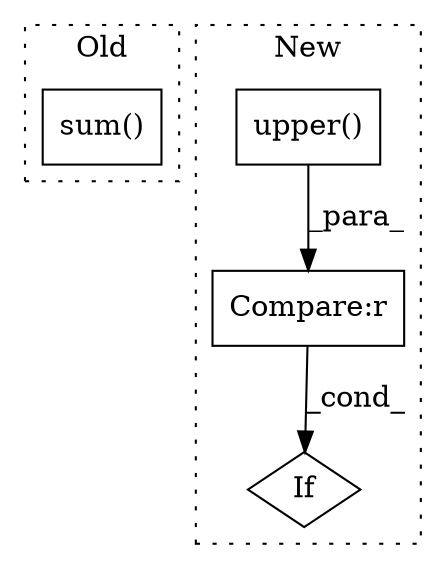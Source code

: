 digraph G {
subgraph cluster0 {
1 [label="sum()" a="75" s="12381" l="20" shape="box"];
label = "Old";
style="dotted";
}
subgraph cluster1 {
2 [label="upper()" a="75" s="13384" l="16" shape="box"];
3 [label="If" a="96" s="13381" l="3" shape="diamond"];
4 [label="Compare:r" a="40" s="13384" l="29" shape="box"];
label = "New";
style="dotted";
}
2 -> 4 [label="_para_"];
4 -> 3 [label="_cond_"];
}